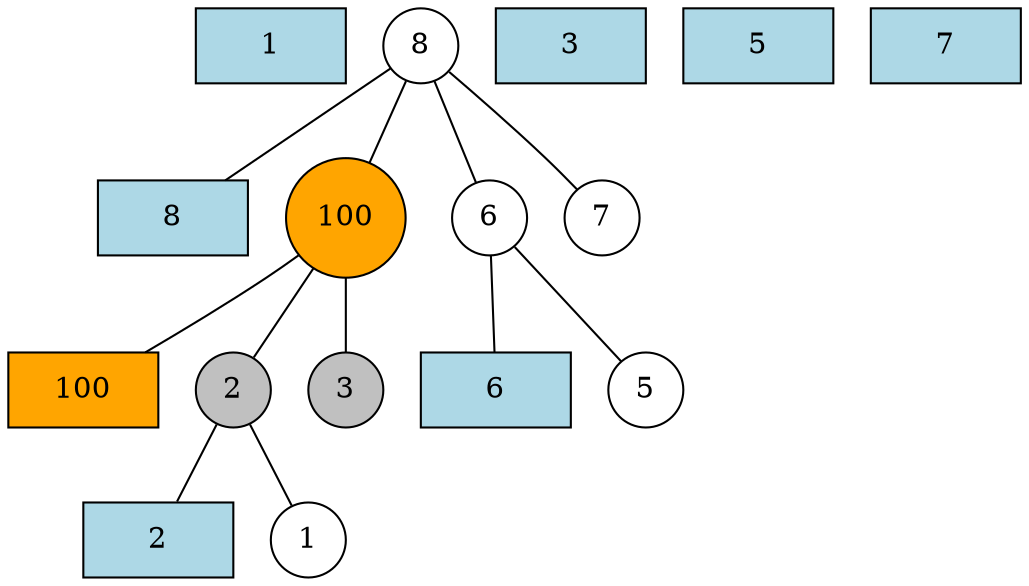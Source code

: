 graph g {
    //overlap=prism;
    //overlap_scaling=0.01;
    node[shape=rect width=1 style=filled fillcolor="lightblue"];
    ratio="compress"

    1[pos="1,0!" label="1"];
    2[pos="2,0!" label="2"];
    3[pos="3,0!" label="3"];
    4[pos="4,0!" label="100" fillcolor="orange"];
    5[pos="5,0!" label="5"];
    6[pos="6,0!" label="6"];
    7[pos="7,0!" label="7"];
    8[pos="8,0!" label="8"];

    node[shape=circle width=0.5 style=filled fillcolor="white"];
    c1[pos="1,0.55!" label="1"];
    c2[pos="2,1.55!" label="2" fillcolor="gray"];
    c3[pos="3,0.55!" label="3" fillcolor="gray"];
    c4[pos="4,2.55!" label="100" fillcolor="orange"];
    c5[pos="5,0.55!" label="5"];
    c6[pos="6,1.55!" label="6"];
    c7[pos="7,0.55!" label="7"];
    c8[pos="8,3.55!" label="8"];
    c8--c4--c2--c1;
    c2--2;
    c4--{c3,4};
    c6--{c5,6};
    c8--{c6,c7,8};
}

